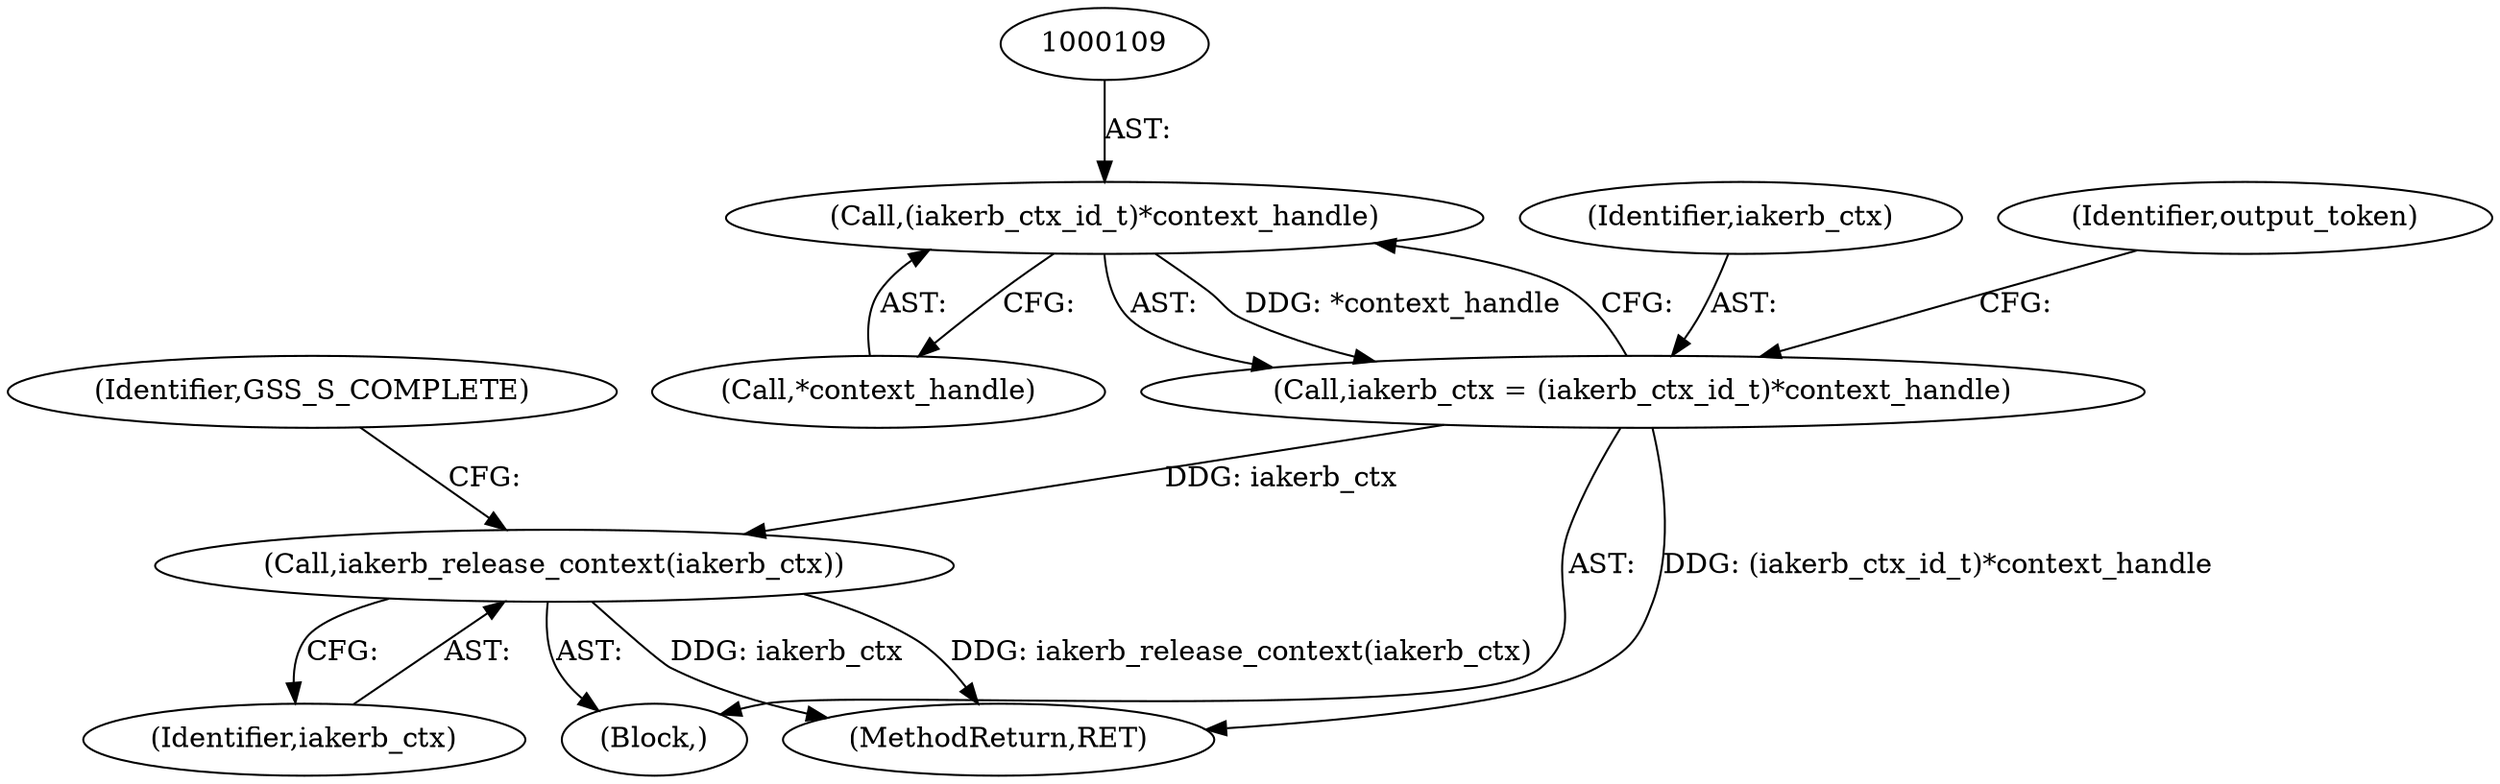 digraph "0_krb5_e04f0283516e80d2f93366e0d479d13c9b5c8c2a_2@pointer" {
"1000108" [label="(Call,(iakerb_ctx_id_t)*context_handle)"];
"1000106" [label="(Call,iakerb_ctx = (iakerb_ctx_id_t)*context_handle)"];
"1000135" [label="(Call,iakerb_release_context(iakerb_ctx))"];
"1000107" [label="(Identifier,iakerb_ctx)"];
"1000114" [label="(Identifier,output_token)"];
"1000135" [label="(Call,iakerb_release_context(iakerb_ctx))"];
"1000106" [label="(Call,iakerb_ctx = (iakerb_ctx_id_t)*context_handle)"];
"1000110" [label="(Call,*context_handle)"];
"1000139" [label="(MethodReturn,RET)"];
"1000104" [label="(Block,)"];
"1000138" [label="(Identifier,GSS_S_COMPLETE)"];
"1000108" [label="(Call,(iakerb_ctx_id_t)*context_handle)"];
"1000136" [label="(Identifier,iakerb_ctx)"];
"1000108" -> "1000106"  [label="AST: "];
"1000108" -> "1000110"  [label="CFG: "];
"1000109" -> "1000108"  [label="AST: "];
"1000110" -> "1000108"  [label="AST: "];
"1000106" -> "1000108"  [label="CFG: "];
"1000108" -> "1000106"  [label="DDG: *context_handle"];
"1000106" -> "1000104"  [label="AST: "];
"1000107" -> "1000106"  [label="AST: "];
"1000114" -> "1000106"  [label="CFG: "];
"1000106" -> "1000139"  [label="DDG: (iakerb_ctx_id_t)*context_handle"];
"1000106" -> "1000135"  [label="DDG: iakerb_ctx"];
"1000135" -> "1000104"  [label="AST: "];
"1000135" -> "1000136"  [label="CFG: "];
"1000136" -> "1000135"  [label="AST: "];
"1000138" -> "1000135"  [label="CFG: "];
"1000135" -> "1000139"  [label="DDG: iakerb_release_context(iakerb_ctx)"];
"1000135" -> "1000139"  [label="DDG: iakerb_ctx"];
}
